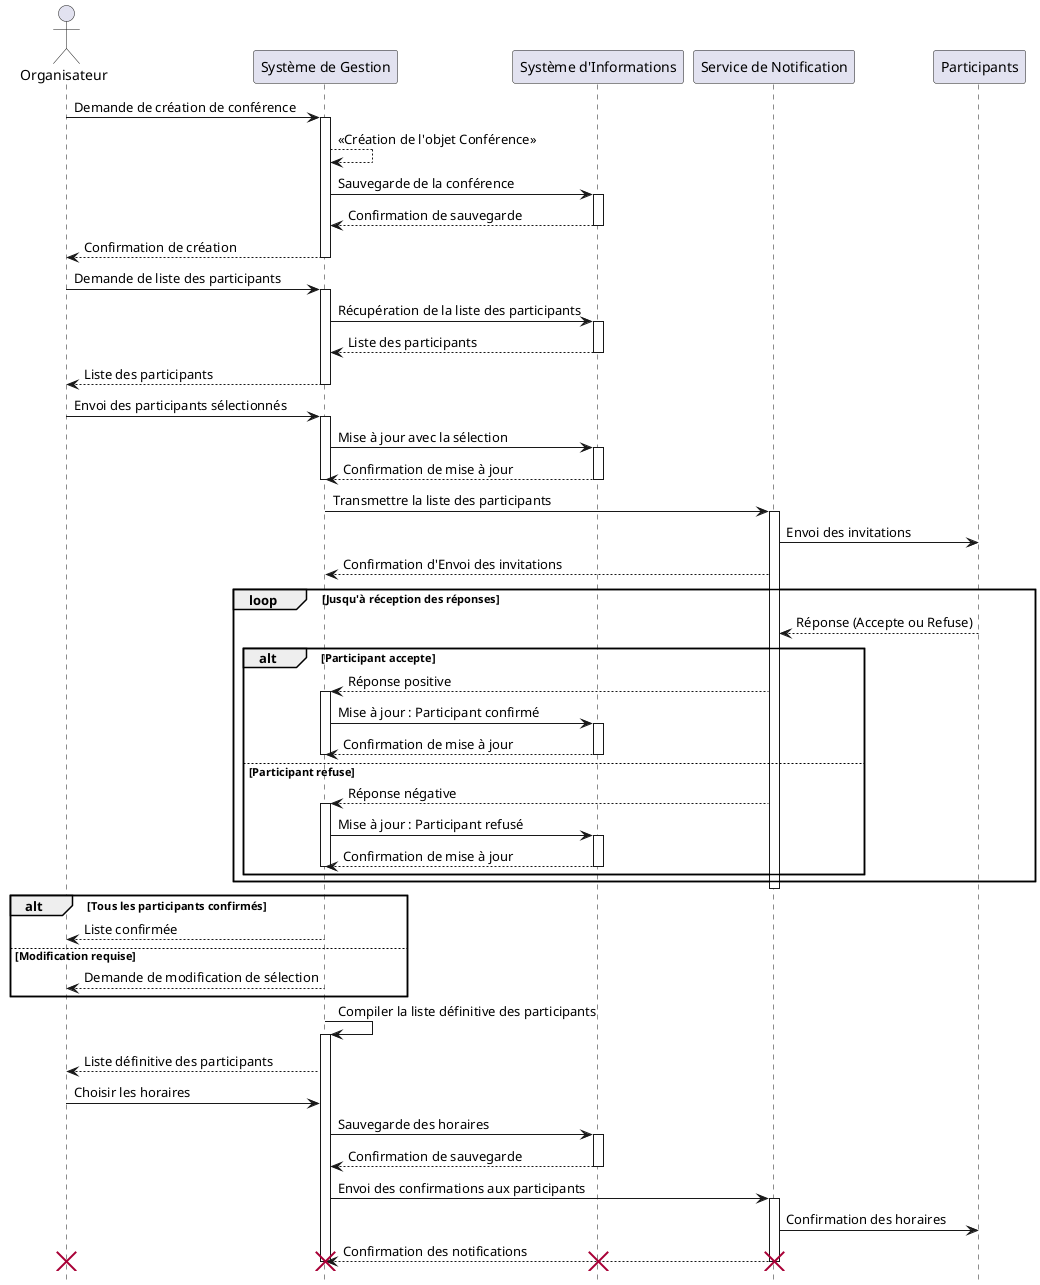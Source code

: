 @startuml
hide footbox
skinparam footerPadding 20
actor Organisateur
participant "Système de Gestion" as Systeme
participant "Système d'Informations" as SystemeInfo
participant "Service de Notification" as NotificationService

Organisateur -> Systeme : Demande de création de conférence
activate Systeme
Systeme --> Systeme : <<Création de l'objet Conférence>>
Systeme -> SystemeInfo : Sauvegarde de la conférence
activate SystemeInfo
Systeme <-- SystemeInfo : Confirmation de sauvegarde
deactivate SystemeInfo
Systeme --> Organisateur : Confirmation de création
deactivate Systeme

Organisateur -> Systeme : Demande de liste des participants
activate Systeme
Systeme -> SystemeInfo : Récupération de la liste des participants
activate SystemeInfo
Systeme <-- SystemeInfo : Liste des participants
deactivate SystemeInfo
Systeme --> Organisateur : Liste des participants
deactivate Systeme

Organisateur -> Systeme : Envoi des participants sélectionnés
activate Systeme
Systeme -> SystemeInfo : Mise à jour avec la sélection
activate SystemeInfo
Systeme <-- SystemeInfo : Confirmation de mise à jour
deactivate SystemeInfo
deactivate Systeme

Systeme -> NotificationService : Transmettre la liste des participants
activate NotificationService
NotificationService -> Participants : Envoi des invitations
NotificationService --> Systeme : Confirmation d'Envoi des invitations

loop Jusqu'à réception des réponses
    Participants --> NotificationService : Réponse (Accepte ou Refuse)
    alt Participant accepte
        NotificationService --> Systeme : Réponse positive
        activate Systeme
        Systeme -> SystemeInfo : Mise à jour : Participant confirmé
        activate SystemeInfo
        Systeme <-- SystemeInfo : Confirmation de mise à jour
        deactivate SystemeInfo
        deactivate Systeme
    else Participant refuse
        NotificationService --> Systeme : Réponse négative
        activate Systeme
        Systeme -> SystemeInfo : Mise à jour : Participant refusé
        activate SystemeInfo
        Systeme <-- SystemeInfo : Confirmation de mise à jour
        deactivate SystemeInfo
        deactivate Systeme
    end
end
deactivate NotificationService

alt Tous les participants confirmés
    Systeme --> Organisateur : Liste confirmée
else Modification requise
    Systeme --> Organisateur : Demande de modification de sélection
end

Systeme -> Systeme : Compiler la liste définitive des participants
activate Systeme
Systeme --> Organisateur : Liste définitive des participants
Organisateur -> Systeme : Choisir les horaires
Systeme -> SystemeInfo : Sauvegarde des horaires
activate SystemeInfo
Systeme <-- SystemeInfo : Confirmation de sauvegarde
deactivate SystemeInfo
Systeme -> NotificationService : Envoi des confirmations aux participants
activate NotificationService
NotificationService -> Participants : Confirmation des horaires
NotificationService --> Systeme : Confirmation des notifications

deactivate NotificationService
deactivate Systeme

destroy Systeme
destroy SystemeInfo
destroy NotificationService
destroy Organisateur

@enduml
